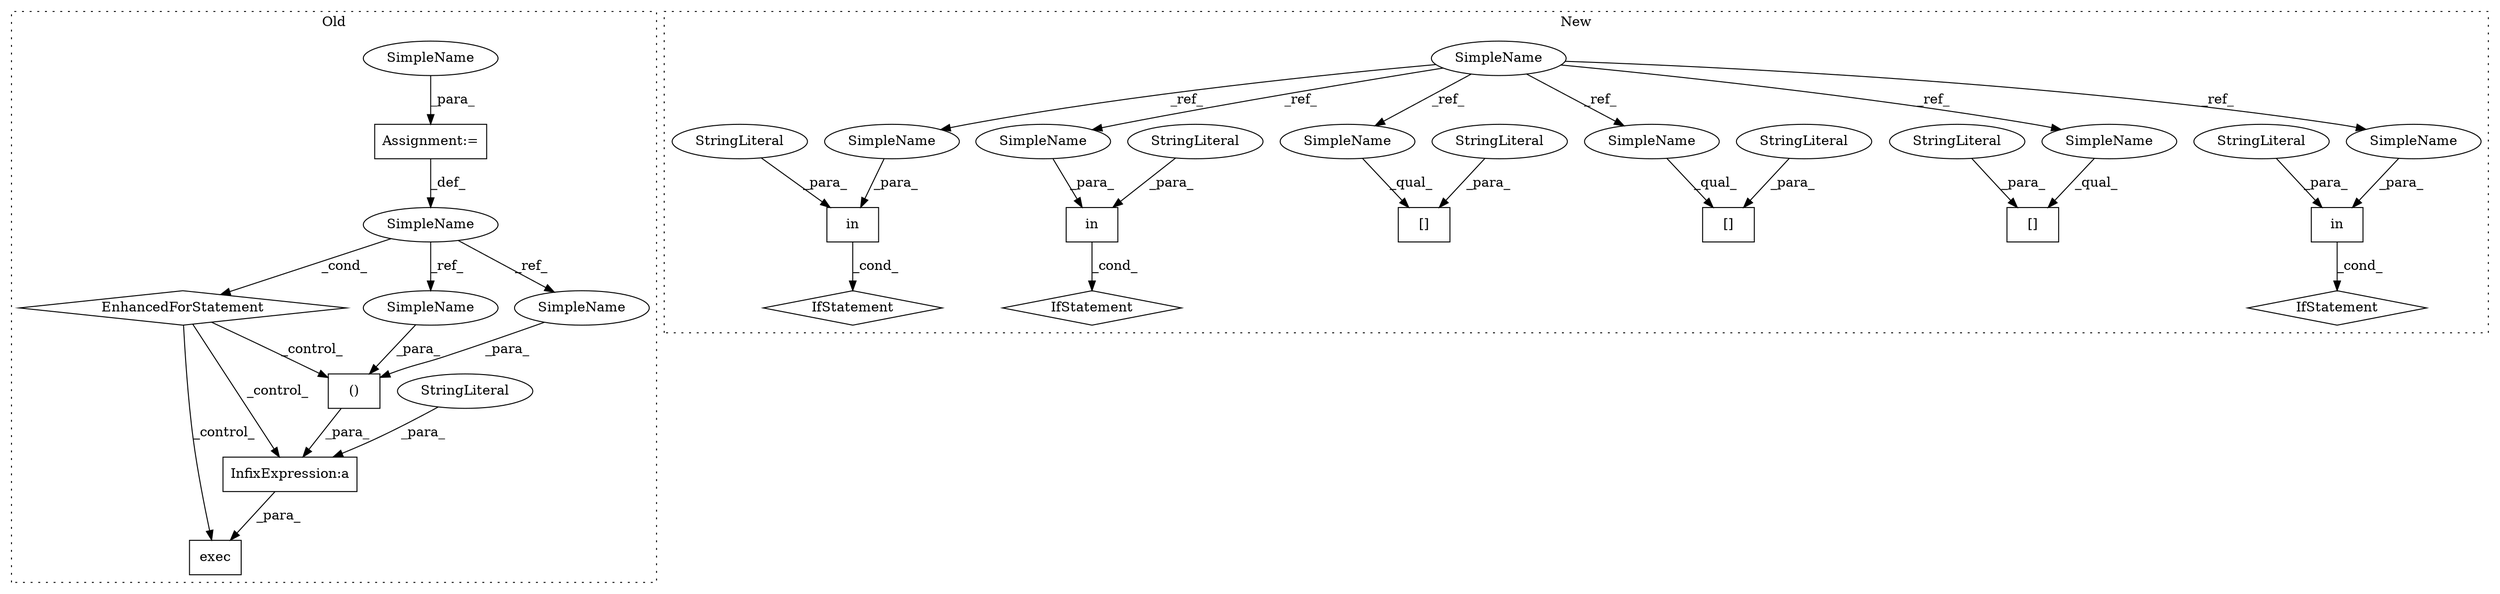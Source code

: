 digraph G {
subgraph cluster0 {
1 [label="exec" a="32" s="3310,3365" l="5,2" shape="box"];
3 [label="InfixExpression:a" a="27" s="3336" l="10" shape="box"];
4 [label="()" a="106" s="3346" l="19" shape="box"];
5 [label="EnhancedForStatement" a="70" s="3229,3300" l="53,2" shape="diamond"];
7 [label="SimpleName" a="42" s="3286" l="3" shape="ellipse"];
8 [label="Assignment:=" a="7" s="3229,3300" l="53,2" shape="box"];
16 [label="StringLiteral" a="45" s="3315" l="21" shape="ellipse"];
30 [label="SimpleName" a="42" s="3362" l="3" shape="ellipse"];
31 [label="SimpleName" a="42" s="3346" l="3" shape="ellipse"];
32 [label="SimpleName" a="42" s="3292" l="8" shape="ellipse"];
label = "Old";
style="dotted";
}
subgraph cluster1 {
2 [label="in" a="105" s="3414" l="22" shape="box"];
6 [label="IfStatement" a="25" s="3437" l="3" shape="diamond"];
9 [label="SimpleName" a="42" s="3219" l="8" shape="ellipse"];
10 [label="[]" a="2" s="3301,3320" l="9,1" shape="box"];
11 [label="in" a="105" s="3275" l="22" shape="box"];
12 [label="[]" a="2" s="3440,3459" l="9,1" shape="box"];
13 [label="in" a="105" s="3346" l="18" shape="box"];
14 [label="[]" a="2" s="3368,3383" l="9,1" shape="box"];
15 [label="IfStatement" a="25" s="3298" l="3" shape="diamond"];
17 [label="StringLiteral" a="45" s="3346" l="6" shape="ellipse"];
18 [label="IfStatement" a="25" s="3365" l="3" shape="diamond"];
19 [label="StringLiteral" a="45" s="3449" l="10" shape="ellipse"];
20 [label="StringLiteral" a="45" s="3377" l="6" shape="ellipse"];
21 [label="StringLiteral" a="45" s="3310" l="10" shape="ellipse"];
22 [label="StringLiteral" a="45" s="3414" l="10" shape="ellipse"];
23 [label="StringLiteral" a="45" s="3275" l="10" shape="ellipse"];
24 [label="SimpleName" a="42" s="3440" l="8" shape="ellipse"];
25 [label="SimpleName" a="42" s="3428" l="8" shape="ellipse"];
26 [label="SimpleName" a="42" s="3356" l="8" shape="ellipse"];
27 [label="SimpleName" a="42" s="3368" l="8" shape="ellipse"];
28 [label="SimpleName" a="42" s="3289" l="8" shape="ellipse"];
29 [label="SimpleName" a="42" s="3301" l="8" shape="ellipse"];
label = "New";
style="dotted";
}
2 -> 6 [label="_cond_"];
3 -> 1 [label="_para_"];
4 -> 3 [label="_para_"];
5 -> 1 [label="_control_"];
5 -> 4 [label="_control_"];
5 -> 3 [label="_control_"];
7 -> 30 [label="_ref_"];
7 -> 31 [label="_ref_"];
7 -> 5 [label="_cond_"];
8 -> 7 [label="_def_"];
9 -> 26 [label="_ref_"];
9 -> 25 [label="_ref_"];
9 -> 28 [label="_ref_"];
9 -> 24 [label="_ref_"];
9 -> 27 [label="_ref_"];
9 -> 29 [label="_ref_"];
11 -> 15 [label="_cond_"];
13 -> 18 [label="_cond_"];
16 -> 3 [label="_para_"];
17 -> 13 [label="_para_"];
19 -> 12 [label="_para_"];
20 -> 14 [label="_para_"];
21 -> 10 [label="_para_"];
22 -> 2 [label="_para_"];
23 -> 11 [label="_para_"];
24 -> 12 [label="_qual_"];
25 -> 2 [label="_para_"];
26 -> 13 [label="_para_"];
27 -> 14 [label="_qual_"];
28 -> 11 [label="_para_"];
29 -> 10 [label="_qual_"];
30 -> 4 [label="_para_"];
31 -> 4 [label="_para_"];
32 -> 8 [label="_para_"];
}